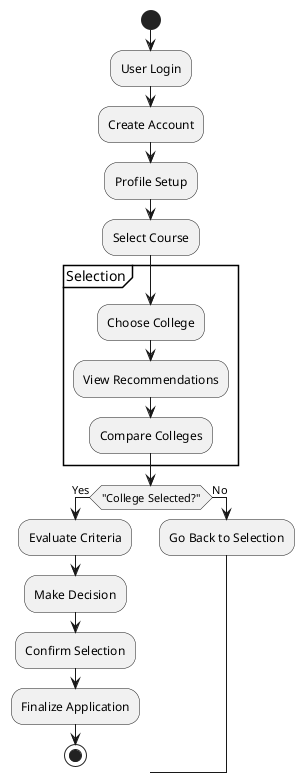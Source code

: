 
@startuml
start

:User Login;
:Create Account;
:Profile Setup;
:Select Course;

partition Selection {
  :Choose College;
  :View Recommendations;
  :Compare Colleges;
}

if ("College Selected?") then (Yes)
  :Evaluate Criteria;
  :Make Decision;
  :Confirm Selection;
  :Finalize Application;
  stop
else (No)
  :Go Back to Selection;
  -> Selection;
endif

@enduml
